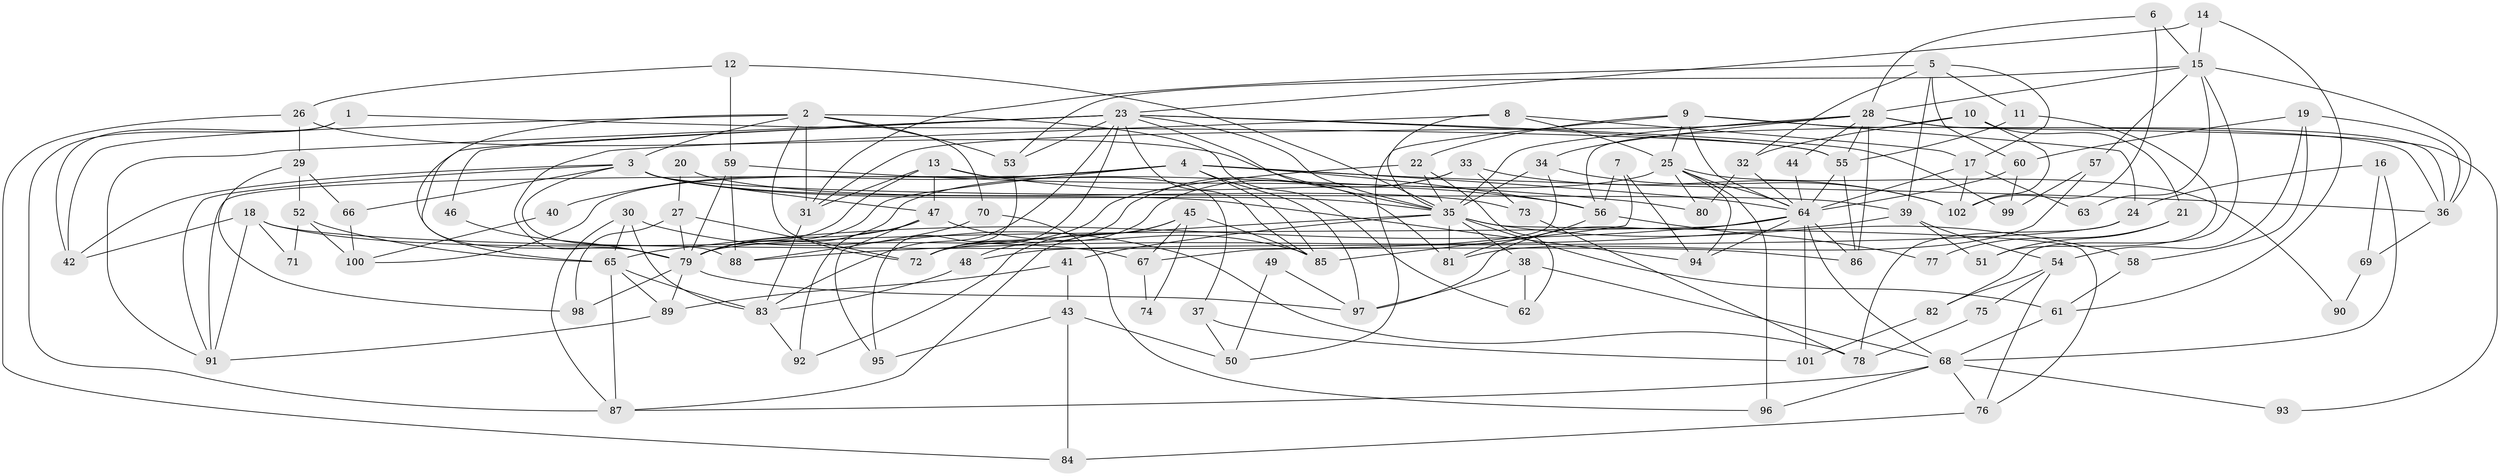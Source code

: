 // original degree distribution, {3: 0.2827586206896552, 4: 0.296551724137931, 5: 0.1724137931034483, 6: 0.10344827586206896, 2: 0.1103448275862069, 8: 0.020689655172413793, 7: 0.013793103448275862}
// Generated by graph-tools (version 1.1) at 2025/51/03/04/25 22:51:22]
// undirected, 102 vertices, 229 edges
graph export_dot {
  node [color=gray90,style=filled];
  1;
  2;
  3;
  4;
  5;
  6;
  7;
  8;
  9;
  10;
  11;
  12;
  13;
  14;
  15;
  16;
  17;
  18;
  19;
  20;
  21;
  22;
  23;
  24;
  25;
  26;
  27;
  28;
  29;
  30;
  31;
  32;
  33;
  34;
  35;
  36;
  37;
  38;
  39;
  40;
  41;
  42;
  43;
  44;
  45;
  46;
  47;
  48;
  49;
  50;
  51;
  52;
  53;
  54;
  55;
  56;
  57;
  58;
  59;
  60;
  61;
  62;
  63;
  64;
  65;
  66;
  67;
  68;
  69;
  70;
  71;
  72;
  73;
  74;
  75;
  76;
  77;
  78;
  79;
  80;
  81;
  82;
  83;
  84;
  85;
  86;
  87;
  88;
  89;
  90;
  91;
  92;
  93;
  94;
  95;
  96;
  97;
  98;
  99;
  100;
  101;
  102;
  1 -- 42 [weight=1.0];
  1 -- 55 [weight=1.0];
  1 -- 87 [weight=1.0];
  2 -- 3 [weight=1.0];
  2 -- 31 [weight=2.0];
  2 -- 42 [weight=1.0];
  2 -- 53 [weight=1.0];
  2 -- 62 [weight=1.0];
  2 -- 70 [weight=1.0];
  2 -- 72 [weight=1.0];
  2 -- 79 [weight=1.0];
  3 -- 35 [weight=1.0];
  3 -- 39 [weight=1.0];
  3 -- 42 [weight=1.0];
  3 -- 47 [weight=1.0];
  3 -- 66 [weight=1.0];
  3 -- 88 [weight=1.0];
  3 -- 91 [weight=1.0];
  3 -- 94 [weight=1.0];
  4 -- 36 [weight=1.0];
  4 -- 40 [weight=1.0];
  4 -- 56 [weight=1.0];
  4 -- 64 [weight=1.0];
  4 -- 79 [weight=1.0];
  4 -- 85 [weight=1.0];
  4 -- 91 [weight=1.0];
  4 -- 97 [weight=1.0];
  4 -- 100 [weight=1.0];
  5 -- 11 [weight=1.0];
  5 -- 17 [weight=1.0];
  5 -- 31 [weight=1.0];
  5 -- 32 [weight=1.0];
  5 -- 39 [weight=1.0];
  5 -- 60 [weight=1.0];
  6 -- 15 [weight=1.0];
  6 -- 28 [weight=1.0];
  6 -- 102 [weight=1.0];
  7 -- 56 [weight=1.0];
  7 -- 85 [weight=1.0];
  7 -- 94 [weight=1.0];
  8 -- 17 [weight=1.0];
  8 -- 25 [weight=1.0];
  8 -- 35 [weight=1.0];
  8 -- 79 [weight=1.0];
  9 -- 22 [weight=1.0];
  9 -- 24 [weight=1.0];
  9 -- 25 [weight=1.0];
  9 -- 36 [weight=1.0];
  9 -- 50 [weight=1.0];
  9 -- 64 [weight=1.0];
  10 -- 21 [weight=1.0];
  10 -- 32 [weight=1.0];
  10 -- 56 [weight=1.0];
  10 -- 102 [weight=1.0];
  11 -- 51 [weight=1.0];
  11 -- 55 [weight=1.0];
  12 -- 26 [weight=1.0];
  12 -- 35 [weight=1.0];
  12 -- 59 [weight=1.0];
  13 -- 31 [weight=1.0];
  13 -- 37 [weight=1.0];
  13 -- 47 [weight=1.0];
  13 -- 56 [weight=1.0];
  13 -- 79 [weight=1.0];
  14 -- 15 [weight=1.0];
  14 -- 23 [weight=1.0];
  14 -- 61 [weight=1.0];
  15 -- 28 [weight=2.0];
  15 -- 36 [weight=1.0];
  15 -- 53 [weight=1.0];
  15 -- 57 [weight=1.0];
  15 -- 63 [weight=1.0];
  15 -- 82 [weight=1.0];
  16 -- 24 [weight=1.0];
  16 -- 68 [weight=1.0];
  16 -- 69 [weight=1.0];
  17 -- 63 [weight=1.0];
  17 -- 64 [weight=1.0];
  17 -- 102 [weight=1.0];
  18 -- 42 [weight=1.0];
  18 -- 67 [weight=1.0];
  18 -- 71 [weight=1.0];
  18 -- 86 [weight=1.0];
  18 -- 91 [weight=1.0];
  19 -- 36 [weight=1.0];
  19 -- 54 [weight=1.0];
  19 -- 58 [weight=1.0];
  19 -- 60 [weight=1.0];
  20 -- 27 [weight=1.0];
  20 -- 73 [weight=1.0];
  21 -- 51 [weight=1.0];
  21 -- 77 [weight=1.0];
  22 -- 35 [weight=2.0];
  22 -- 62 [weight=1.0];
  22 -- 72 [weight=1.0];
  23 -- 35 [weight=1.0];
  23 -- 46 [weight=1.0];
  23 -- 53 [weight=1.0];
  23 -- 55 [weight=1.0];
  23 -- 65 [weight=1.0];
  23 -- 72 [weight=1.0];
  23 -- 81 [weight=1.0];
  23 -- 83 [weight=1.0];
  23 -- 85 [weight=1.0];
  23 -- 91 [weight=1.0];
  23 -- 99 [weight=1.0];
  24 -- 48 [weight=1.0];
  24 -- 78 [weight=1.0];
  25 -- 64 [weight=1.0];
  25 -- 79 [weight=1.0];
  25 -- 80 [weight=2.0];
  25 -- 90 [weight=1.0];
  25 -- 94 [weight=1.0];
  25 -- 96 [weight=1.0];
  26 -- 29 [weight=1.0];
  26 -- 35 [weight=1.0];
  26 -- 84 [weight=1.0];
  27 -- 72 [weight=1.0];
  27 -- 79 [weight=1.0];
  27 -- 98 [weight=1.0];
  28 -- 31 [weight=1.0];
  28 -- 34 [weight=1.0];
  28 -- 35 [weight=1.0];
  28 -- 36 [weight=1.0];
  28 -- 44 [weight=1.0];
  28 -- 55 [weight=1.0];
  28 -- 86 [weight=1.0];
  28 -- 93 [weight=1.0];
  29 -- 52 [weight=1.0];
  29 -- 66 [weight=1.0];
  29 -- 98 [weight=1.0];
  30 -- 65 [weight=1.0];
  30 -- 78 [weight=1.0];
  30 -- 83 [weight=1.0];
  30 -- 87 [weight=1.0];
  31 -- 83 [weight=1.0];
  32 -- 64 [weight=1.0];
  32 -- 80 [weight=1.0];
  33 -- 48 [weight=1.0];
  33 -- 72 [weight=1.0];
  33 -- 73 [weight=1.0];
  33 -- 102 [weight=1.0];
  34 -- 35 [weight=3.0];
  34 -- 67 [weight=1.0];
  34 -- 102 [weight=1.0];
  35 -- 38 [weight=2.0];
  35 -- 41 [weight=1.0];
  35 -- 58 [weight=1.0];
  35 -- 61 [weight=1.0];
  35 -- 72 [weight=1.0];
  35 -- 76 [weight=1.0];
  35 -- 81 [weight=1.0];
  36 -- 69 [weight=1.0];
  37 -- 50 [weight=1.0];
  37 -- 101 [weight=1.0];
  38 -- 62 [weight=1.0];
  38 -- 68 [weight=1.0];
  38 -- 97 [weight=1.0];
  39 -- 51 [weight=1.0];
  39 -- 54 [weight=1.0];
  39 -- 88 [weight=1.0];
  40 -- 100 [weight=1.0];
  41 -- 43 [weight=1.0];
  41 -- 89 [weight=1.0];
  43 -- 50 [weight=1.0];
  43 -- 84 [weight=1.0];
  43 -- 95 [weight=1.0];
  44 -- 64 [weight=2.0];
  45 -- 67 [weight=1.0];
  45 -- 74 [weight=1.0];
  45 -- 85 [weight=1.0];
  45 -- 87 [weight=1.0];
  45 -- 92 [weight=1.0];
  46 -- 79 [weight=2.0];
  47 -- 79 [weight=1.0];
  47 -- 85 [weight=1.0];
  47 -- 92 [weight=1.0];
  47 -- 95 [weight=1.0];
  48 -- 83 [weight=1.0];
  49 -- 50 [weight=1.0];
  49 -- 97 [weight=1.0];
  52 -- 65 [weight=1.0];
  52 -- 71 [weight=1.0];
  52 -- 100 [weight=1.0];
  53 -- 95 [weight=1.0];
  54 -- 75 [weight=1.0];
  54 -- 76 [weight=1.0];
  54 -- 82 [weight=1.0];
  55 -- 64 [weight=1.0];
  55 -- 86 [weight=1.0];
  56 -- 77 [weight=1.0];
  56 -- 81 [weight=1.0];
  57 -- 81 [weight=1.0];
  57 -- 99 [weight=1.0];
  58 -- 61 [weight=1.0];
  59 -- 79 [weight=1.0];
  59 -- 80 [weight=1.0];
  59 -- 88 [weight=1.0];
  60 -- 64 [weight=1.0];
  60 -- 99 [weight=1.0];
  61 -- 68 [weight=1.0];
  64 -- 65 [weight=1.0];
  64 -- 68 [weight=1.0];
  64 -- 79 [weight=1.0];
  64 -- 86 [weight=1.0];
  64 -- 94 [weight=1.0];
  64 -- 97 [weight=1.0];
  64 -- 101 [weight=1.0];
  65 -- 83 [weight=1.0];
  65 -- 87 [weight=1.0];
  65 -- 89 [weight=1.0];
  66 -- 100 [weight=1.0];
  67 -- 74 [weight=1.0];
  68 -- 76 [weight=1.0];
  68 -- 87 [weight=1.0];
  68 -- 93 [weight=1.0];
  68 -- 96 [weight=1.0];
  69 -- 90 [weight=1.0];
  70 -- 88 [weight=1.0];
  70 -- 96 [weight=1.0];
  73 -- 78 [weight=1.0];
  75 -- 78 [weight=1.0];
  76 -- 84 [weight=1.0];
  79 -- 89 [weight=1.0];
  79 -- 97 [weight=1.0];
  79 -- 98 [weight=1.0];
  82 -- 101 [weight=1.0];
  83 -- 92 [weight=1.0];
  89 -- 91 [weight=1.0];
}
